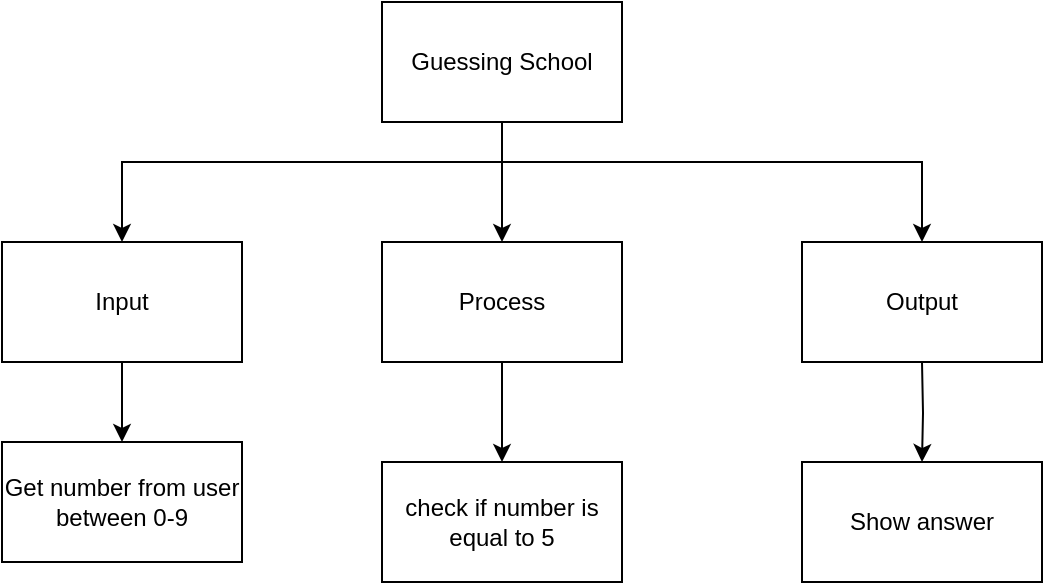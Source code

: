 <mxfile>
    <diagram id="4tKINHAYez2iUvwL9TXG" name="Page-1">
        <mxGraphModel dx="755" dy="447" grid="1" gridSize="10" guides="1" tooltips="1" connect="1" arrows="1" fold="1" page="1" pageScale="1" pageWidth="850" pageHeight="1100" math="0" shadow="0">
            <root>
                <mxCell id="0"/>
                <mxCell id="1" parent="0"/>
                <mxCell id="10" style="edgeStyle=none;html=1;entryX=0.5;entryY=0;entryDx=0;entryDy=0;" parent="1" source="2" target="8" edge="1">
                    <mxGeometry relative="1" as="geometry"/>
                </mxCell>
                <mxCell id="12" style="edgeStyle=orthogonalEdgeStyle;html=1;entryX=0.5;entryY=0;entryDx=0;entryDy=0;rounded=0;" parent="1" source="2" target="7" edge="1">
                    <mxGeometry relative="1" as="geometry">
                        <mxPoint x="560" y="270" as="targetPoint"/>
                        <Array as="points">
                            <mxPoint x="350" y="230"/>
                            <mxPoint x="560" y="230"/>
                        </Array>
                    </mxGeometry>
                </mxCell>
                <mxCell id="18" style="edgeStyle=orthogonalEdgeStyle;rounded=0;html=1;" parent="1" source="2" target="9" edge="1">
                    <mxGeometry relative="1" as="geometry">
                        <Array as="points">
                            <mxPoint x="350" y="230"/>
                            <mxPoint x="160" y="230"/>
                        </Array>
                    </mxGeometry>
                </mxCell>
                <mxCell id="2" value="Guessing School" style="rounded=0;whiteSpace=wrap;html=1;" parent="1" vertex="1">
                    <mxGeometry x="290" y="150" width="120" height="60" as="geometry"/>
                </mxCell>
                <mxCell id="3" value="Show answer" style="rounded=0;whiteSpace=wrap;html=1;" parent="1" vertex="1">
                    <mxGeometry x="500" y="380" width="120" height="60" as="geometry"/>
                </mxCell>
                <mxCell id="4" value="check if number is equal to 5" style="rounded=0;whiteSpace=wrap;html=1;" parent="1" vertex="1">
                    <mxGeometry x="290" y="380" width="120" height="60" as="geometry"/>
                </mxCell>
                <mxCell id="6" value="Get number from user between 0-9" style="rounded=0;whiteSpace=wrap;html=1;" parent="1" vertex="1">
                    <mxGeometry x="100" y="370" width="120" height="60" as="geometry"/>
                </mxCell>
                <mxCell id="16" style="edgeStyle=orthogonalEdgeStyle;rounded=0;html=1;entryX=0.5;entryY=0;entryDx=0;entryDy=0;" parent="1" target="3" edge="1">
                    <mxGeometry relative="1" as="geometry">
                        <mxPoint x="560" y="330" as="sourcePoint"/>
                        <mxPoint x="560" y="420" as="targetPoint"/>
                    </mxGeometry>
                </mxCell>
                <mxCell id="7" value="Output" style="rounded=0;whiteSpace=wrap;html=1;" parent="1" vertex="1">
                    <mxGeometry x="500" y="270" width="120" height="60" as="geometry"/>
                </mxCell>
                <mxCell id="15" style="edgeStyle=orthogonalEdgeStyle;rounded=0;html=1;" parent="1" source="8" target="4" edge="1">
                    <mxGeometry relative="1" as="geometry"/>
                </mxCell>
                <mxCell id="8" value="Process" style="rounded=0;whiteSpace=wrap;html=1;" parent="1" vertex="1">
                    <mxGeometry x="290" y="270" width="120" height="60" as="geometry"/>
                </mxCell>
                <mxCell id="13" style="edgeStyle=orthogonalEdgeStyle;rounded=0;html=1;entryX=0.5;entryY=0;entryDx=0;entryDy=0;" parent="1" source="9" target="6" edge="1">
                    <mxGeometry relative="1" as="geometry">
                        <mxPoint x="80" y="380" as="targetPoint"/>
                    </mxGeometry>
                </mxCell>
                <mxCell id="9" value="Input" style="rounded=0;whiteSpace=wrap;html=1;" parent="1" vertex="1">
                    <mxGeometry x="100" y="270" width="120" height="60" as="geometry"/>
                </mxCell>
            </root>
        </mxGraphModel>
    </diagram>
</mxfile>
